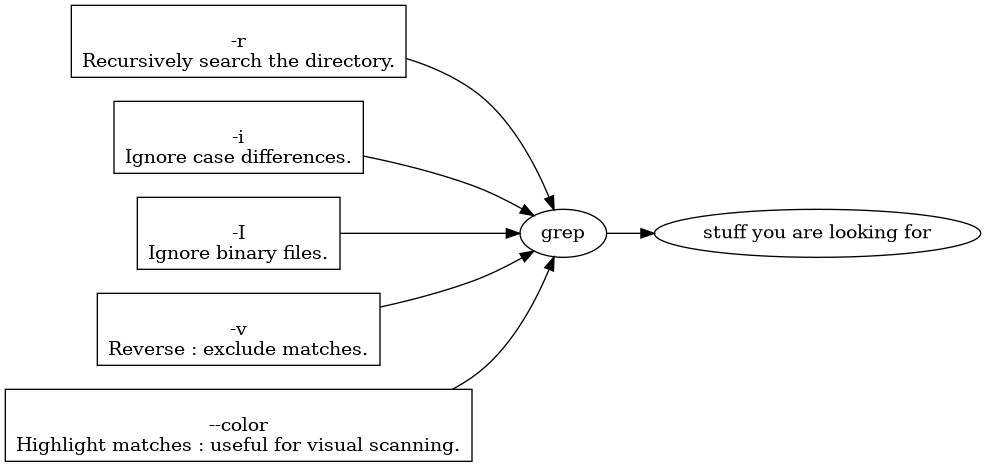 @startuml
digraph G {

rankdir=LR

{ r, i, I, v, "color" } -> grep -> "stuff you are looking for"

r [shape=box label="
-r
Recursively search the directory.
"]

i [shape=box label="
-i
Ignore case differences.
"]

I [shape=box label="
-I
Ignore binary files.
"]

v [shape=box label="
-v
Reverse : exclude matches.
"]

color [shape=box label="
--color
Highlight matches : useful for visual scanning."]

}

@enduml
